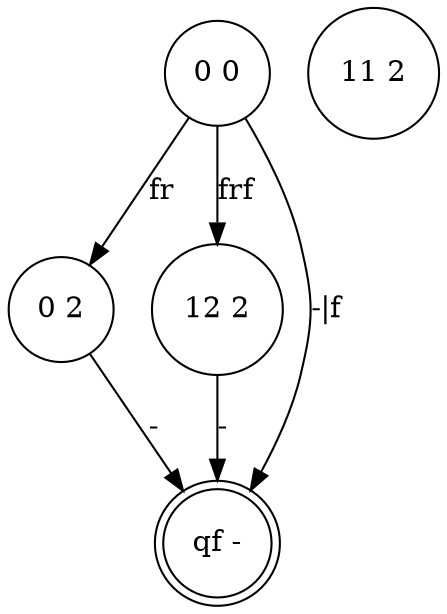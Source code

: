 digraph 6 {
	"0 2" [shape=circle]
	"12 2" [shape=circle]
	"qf -" [shape=doublecircle]
	"0 0" [shape=circle]
	"11 2" [shape=circle]
	"0 2" -> "qf -" [label="-"]
	"12 2" -> "qf -" [label="-"]
	"0 0" -> "qf -" [label="-|f"]
	"0 0" -> "0 2" [label=fr]
	"0 0" -> "12 2" [label=frf]
}

